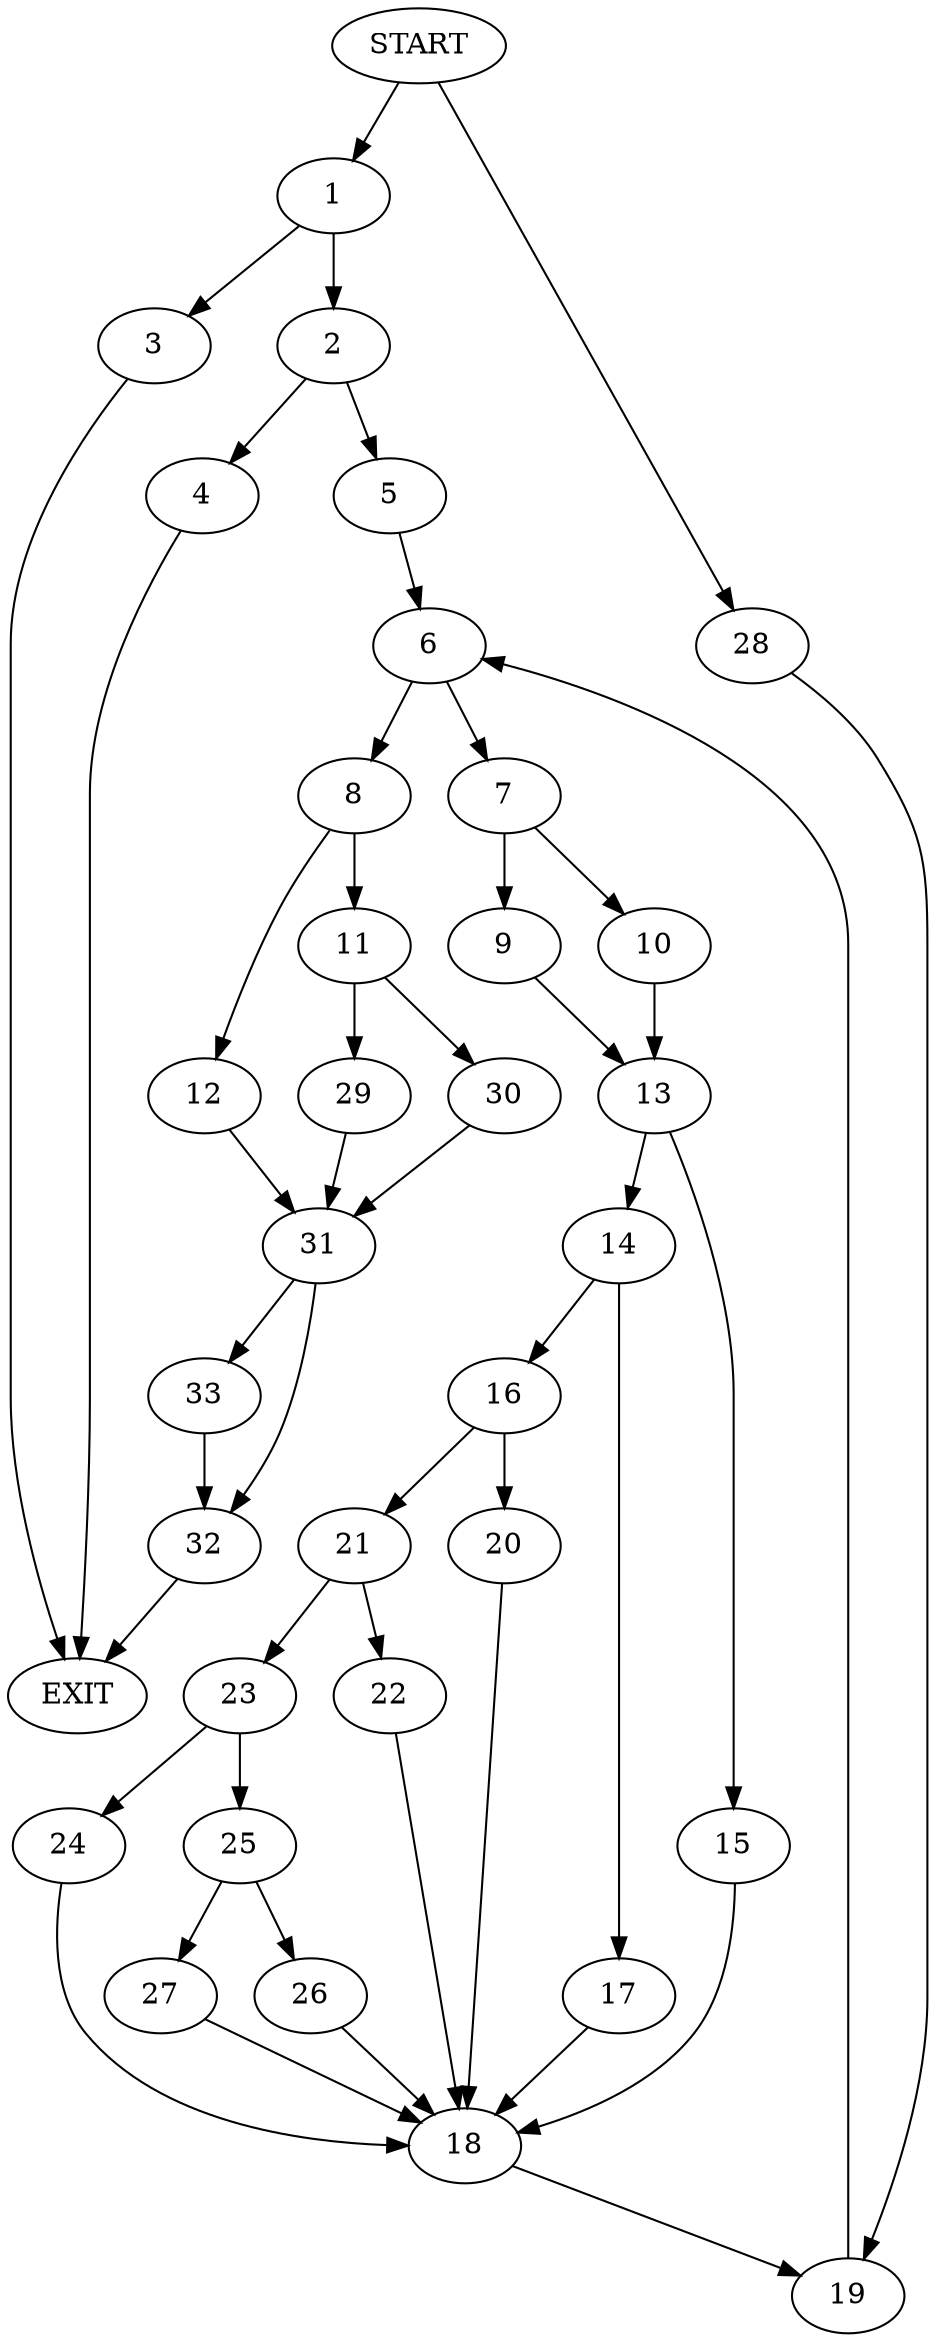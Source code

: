 digraph {
0 [label="START"]
34 [label="EXIT"]
0 -> 1
1 -> 2
1 -> 3
2 -> 4
2 -> 5
3 -> 34
5 -> 6
4 -> 34
6 -> 7
6 -> 8
7 -> 9
7 -> 10
8 -> 11
8 -> 12
9 -> 13
10 -> 13
13 -> 14
13 -> 15
14 -> 16
14 -> 17
15 -> 18
18 -> 19
17 -> 18
16 -> 20
16 -> 21
21 -> 22
21 -> 23
20 -> 18
23 -> 24
23 -> 25
22 -> 18
25 -> 26
25 -> 27
24 -> 18
26 -> 18
27 -> 18
19 -> 6
0 -> 28
28 -> 19
11 -> 29
11 -> 30
12 -> 31
31 -> 32
31 -> 33
29 -> 31
30 -> 31
33 -> 32
32 -> 34
}
